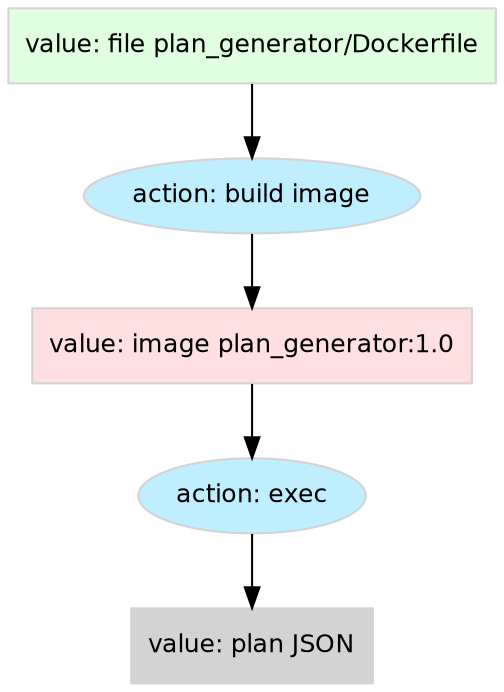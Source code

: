 digraph Foo {

    node [shape=rectangle, fontsize=12, fontname="Helvetica", label="", color="lightgray", style=filled];


    dockerfile [label="value: file plan_generator/Dockerfile", fillcolor="#e0ffe0"]
    build_mytool [label="action: build image", shape=oval, shape=oval, fillcolor="lightblue1"]
    mytool [label="value: image plan_generator:1.0", fillcolor="#ffe0e0"]
    rungen [label="action: exec", shape=oval, shape=oval, fillcolor="lightblue1"]
    json [label="value: plan JSON"]

    dockerfile->build_mytool
    build_mytool->mytool
    mytool->rungen
    rungen->json
}